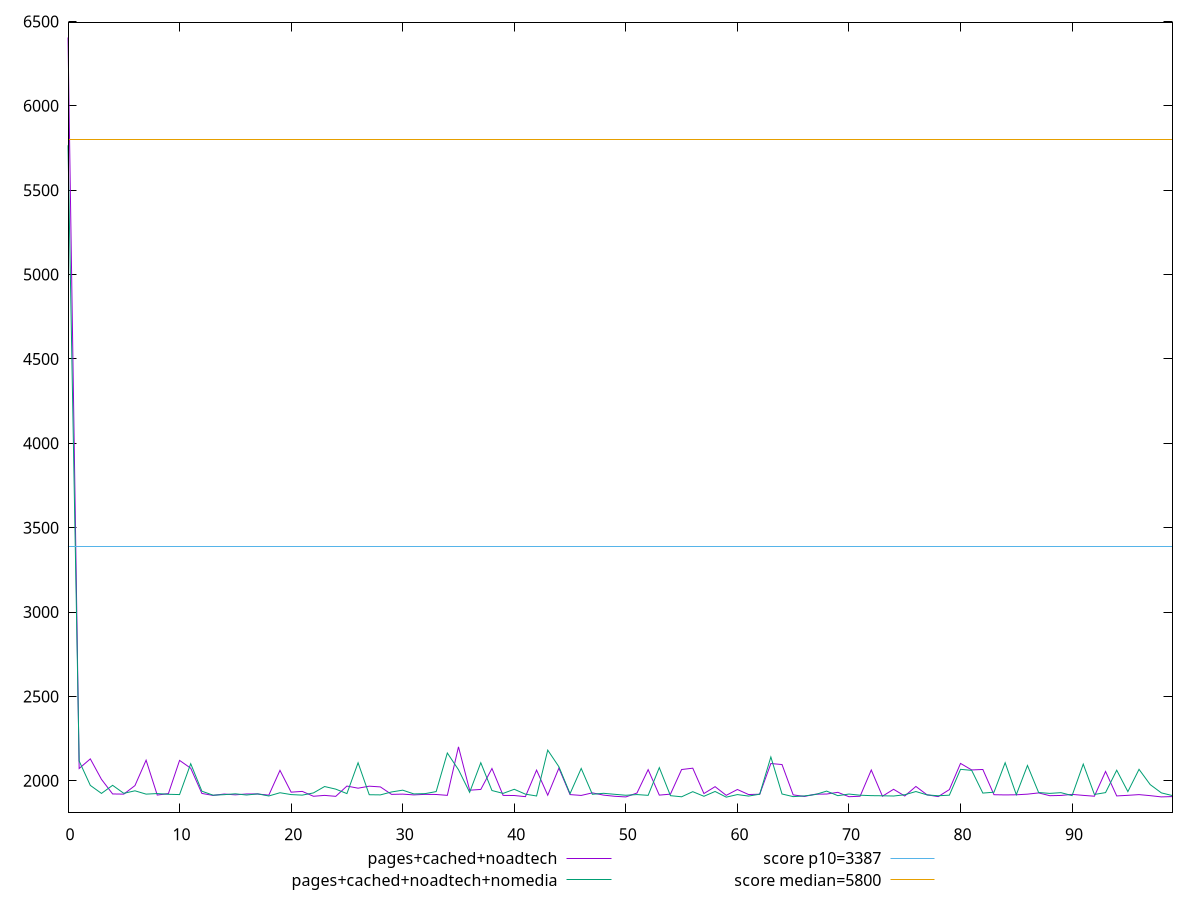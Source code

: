 reset

$pagesCachedNoadtech <<EOF
0 6405.017323994446
1 2072.8555
2 2129.8355
3 2008.46565
4 1921.9705000000004
5 1920.981
6 1971.426
7 2122.05965
8 1915.4210000000003
9 1924.2368499999998
10 2120.843
11 2074.5215000000003
12 1925.0775
13 1913.3039500000002
14 1921.4782500000001
15 1916.7019500000001
16 1921.8636500000002
17 1921.75
18 1914.9025000000001
19 2061.774
20 1932.6014999999998
21 1937.0895
22 1908.2703499999998
23 1913.4835000000003
24 1907.8072000000002
25 1968.7460999999998
26 1956.1084999999998
27 1968.0311000000002
28 1963.7386999999999
29 1919.4706500000002
30 1920.9789500000002
31 1916.3490500000003
32 1919.5133000000005
33 1918.824
34 1913.6772500000004
35 2201.1542
36 1944.1789999999999
37 1948.6667500000003
38 2072.7786999999994
39 1913.4450000000002
40 1912.72785
41 1906.0104999999999
42 2063.2195
43 1914.4500500000004
44 2075.028
45 1918.1896000000006
46 1913.1919999999998
47 1928.3995000000004
48 1915.084
49 1908.1083
50 1904.3046
51 1927.5140000000001
52 2065.9830500000003
53 1915.1162500000005
54 1920.7988
55 2066.723
56 2074.67475
57 1924.3470499999999
58 1965.1437499999997
59 1913.7525499999997
60 1948.3920000000003
61 1918.5964500000002
62 1920.3349999999998
63 2102.3418500000002
64 2096.2250000000004
65 1916.4899499999997
66 1907.1461
67 1920.6216500000003
68 1921.4653
69 1931.5833999999998
70 1905.6405000000002
71 1908.4317499999997
72 2063.8740000000003
73 1908.5275
74 1949.5965
75 1909.8421500000002
76 1966.4131499999999
77 1916.7009500000004
78 1906.1794999999997
79 1947.8545
80 2103.001
81 2064.2645
82 2067.0275
83 1917.4764999999995
84 1916.2224999999999
85 1917.0595
86 1920.7718999999997
87 1928.104
88 1911.6190000000004
89 1913.1228500000007
90 1919.4083
91 1913.5714999999998
92 1908.5903999999998
93 2055.3083500000002
94 1910.2343
95 1913.8407499999998
96 1918.02315
97 1911.89865
98 1904.5789999999997
99 1906.39705
EOF

$pagesCachedNoadtechNomedia <<EOF
0 5766.440472309114
1 2117.0975000000003
2 1972.7137000000002
3 1925.1824000000001
4 1973.1419999999998
5 1925.638
6 1940.5839999999994
7 1920.95755
8 1924.2910999999997
9 1919.8947
10 1918.3179999999998
11 2101.2010999999998
12 1938.3049999999998
13 1914.6675500000001
14 1917.7323500000002
15 1922.8334999999997
16 1915.6629000000003
17 1922.3849500000001
18 1910.0515000000005
19 1929.1529999999998
20 1918.2694
21 1915.0019000000002
22 1928.1079999999997
23 1965.9792499999999
24 1950.4764999999998
25 1924.0832999999998
26 2106.7481
27 1917.4298000000003
28 1916.39475
29 1933.7565
30 1944.4044999999996
31 1922.2030000000002
32 1923.7952000000002
33 1936.0195999999996
34 2164.6965
35 2065.634
36 1931.4535
37 2107.0654999999997
38 1942.3048500000004
39 1925.3305
40 1949.6515000000004
41 1920.72795
42 1909.9881000000003
43 2181.8266999999996
44 2083.3934999999997
45 1923.6860000000001
46 2073.1385
47 1920.078
48 1925.8749999999998
49 1919.9074999999998
50 1914.2679500000004
51 1918.2740000000001
52 1913.7306999999996
53 2077.998
54 1911.7565
55 1905.1908499999997
56 1935.4818999999998
57 1908.1375
58 1936.6954500000004
59 1903.0334999999995
60 1918.2078999999999
61 1909.4185000000002
62 1920.4827500000001
63 2141.0334999999995
64 1921.6729999999998
65 1906.14905
66 1910.2040000000002
67 1918.6536500000002
68 1938.9706500000002
69 1911.82965
70 1921.3539999999998
71 1914.4888999999998
72 1911.982
73 1911.2244500000002
74 1909.7115499999995
75 1917.15875
76 1936.2810000000004
77 1916.3457000000003
78 1911.2632000000003
79 1914.6613500000003
80 2067.8395
81 2061.8005000000003
82 1927.1382999999998
83 1932.41525
84 2106.9545
85 1917.8058
86 2090.835
87 1930.4987500000002
88 1925.292
89 1929.6867000000002
90 1912.2972499999998
91 2098.9039999999995
92 1919.0069999999998
93 1929.9615
94 2062.5812
95 1935.797
96 2067.9498000000003
97 1977.4375
98 1928.42105
99 1912.1131500000001
EOF

set key outside below
set xrange [0:99]
set yrange [1812.9938235201107:6495.057000474335]
set trange [1812.9938235201107:6495.057000474335]
set terminal svg size 640, 520 enhanced background rgb 'white'
set output "report_00019_2021-02-10T18-14-37.922Z//speed-index/comparison/line/2_vs_3.svg"

plot $pagesCachedNoadtech title "pages+cached+noadtech" with line, \
     $pagesCachedNoadtechNomedia title "pages+cached+noadtech+nomedia" with line, \
     3387 title "score p10=3387", \
     5800 title "score median=5800"

reset
